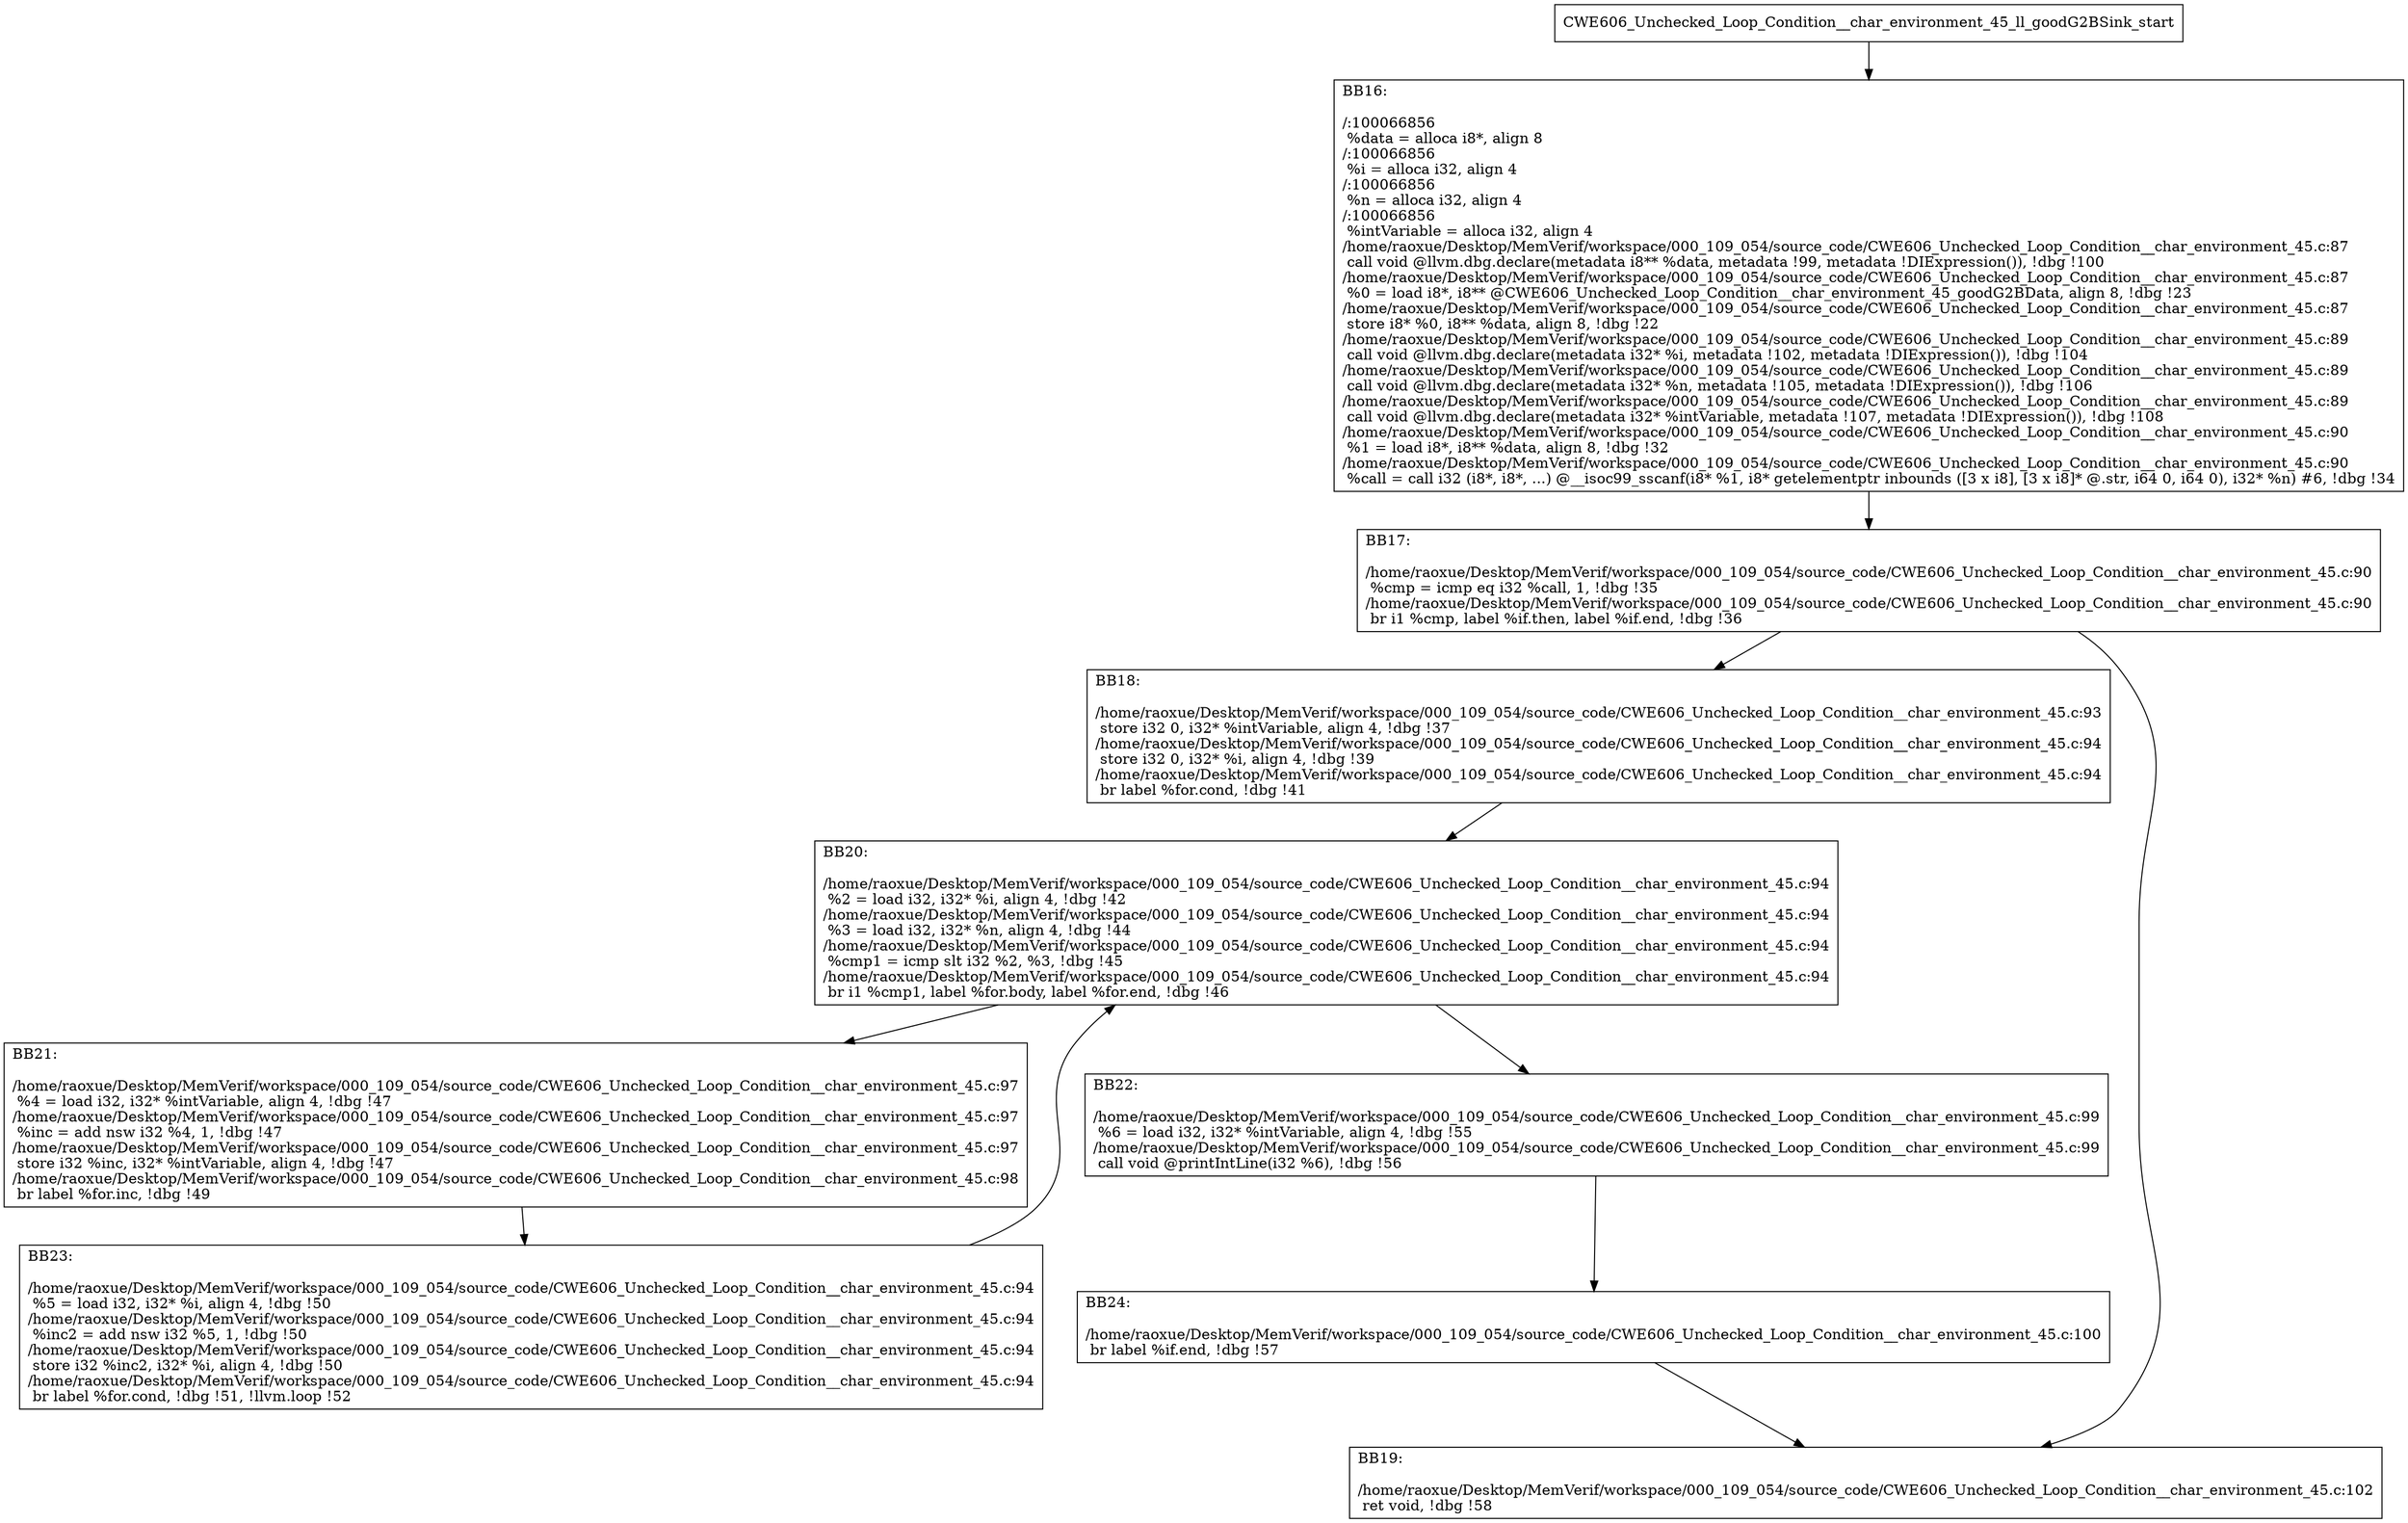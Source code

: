digraph "CFG for'CWE606_Unchecked_Loop_Condition__char_environment_45_ll_goodG2BSink' function" {
	BBCWE606_Unchecked_Loop_Condition__char_environment_45_ll_goodG2BSink_start[shape=record,label="{CWE606_Unchecked_Loop_Condition__char_environment_45_ll_goodG2BSink_start}"];
	BBCWE606_Unchecked_Loop_Condition__char_environment_45_ll_goodG2BSink_start-> CWE606_Unchecked_Loop_Condition__char_environment_45_ll_goodG2BSinkBB16;
	CWE606_Unchecked_Loop_Condition__char_environment_45_ll_goodG2BSinkBB16 [shape=record, label="{BB16:\l\l/:100066856\l
  %data = alloca i8*, align 8\l
/:100066856\l
  %i = alloca i32, align 4\l
/:100066856\l
  %n = alloca i32, align 4\l
/:100066856\l
  %intVariable = alloca i32, align 4\l
/home/raoxue/Desktop/MemVerif/workspace/000_109_054/source_code/CWE606_Unchecked_Loop_Condition__char_environment_45.c:87\l
  call void @llvm.dbg.declare(metadata i8** %data, metadata !99, metadata !DIExpression()), !dbg !100\l
/home/raoxue/Desktop/MemVerif/workspace/000_109_054/source_code/CWE606_Unchecked_Loop_Condition__char_environment_45.c:87\l
  %0 = load i8*, i8** @CWE606_Unchecked_Loop_Condition__char_environment_45_goodG2BData, align 8, !dbg !23\l
/home/raoxue/Desktop/MemVerif/workspace/000_109_054/source_code/CWE606_Unchecked_Loop_Condition__char_environment_45.c:87\l
  store i8* %0, i8** %data, align 8, !dbg !22\l
/home/raoxue/Desktop/MemVerif/workspace/000_109_054/source_code/CWE606_Unchecked_Loop_Condition__char_environment_45.c:89\l
  call void @llvm.dbg.declare(metadata i32* %i, metadata !102, metadata !DIExpression()), !dbg !104\l
/home/raoxue/Desktop/MemVerif/workspace/000_109_054/source_code/CWE606_Unchecked_Loop_Condition__char_environment_45.c:89\l
  call void @llvm.dbg.declare(metadata i32* %n, metadata !105, metadata !DIExpression()), !dbg !106\l
/home/raoxue/Desktop/MemVerif/workspace/000_109_054/source_code/CWE606_Unchecked_Loop_Condition__char_environment_45.c:89\l
  call void @llvm.dbg.declare(metadata i32* %intVariable, metadata !107, metadata !DIExpression()), !dbg !108\l
/home/raoxue/Desktop/MemVerif/workspace/000_109_054/source_code/CWE606_Unchecked_Loop_Condition__char_environment_45.c:90\l
  %1 = load i8*, i8** %data, align 8, !dbg !32\l
/home/raoxue/Desktop/MemVerif/workspace/000_109_054/source_code/CWE606_Unchecked_Loop_Condition__char_environment_45.c:90\l
  %call = call i32 (i8*, i8*, ...) @__isoc99_sscanf(i8* %1, i8* getelementptr inbounds ([3 x i8], [3 x i8]* @.str, i64 0, i64 0), i32* %n) #6, !dbg !34\l
}"];
	CWE606_Unchecked_Loop_Condition__char_environment_45_ll_goodG2BSinkBB16-> CWE606_Unchecked_Loop_Condition__char_environment_45_ll_goodG2BSinkBB17;
	CWE606_Unchecked_Loop_Condition__char_environment_45_ll_goodG2BSinkBB17 [shape=record, label="{BB17:\l\l/home/raoxue/Desktop/MemVerif/workspace/000_109_054/source_code/CWE606_Unchecked_Loop_Condition__char_environment_45.c:90\l
  %cmp = icmp eq i32 %call, 1, !dbg !35\l
/home/raoxue/Desktop/MemVerif/workspace/000_109_054/source_code/CWE606_Unchecked_Loop_Condition__char_environment_45.c:90\l
  br i1 %cmp, label %if.then, label %if.end, !dbg !36\l
}"];
	CWE606_Unchecked_Loop_Condition__char_environment_45_ll_goodG2BSinkBB17-> CWE606_Unchecked_Loop_Condition__char_environment_45_ll_goodG2BSinkBB18;
	CWE606_Unchecked_Loop_Condition__char_environment_45_ll_goodG2BSinkBB17-> CWE606_Unchecked_Loop_Condition__char_environment_45_ll_goodG2BSinkBB19;
	CWE606_Unchecked_Loop_Condition__char_environment_45_ll_goodG2BSinkBB18 [shape=record, label="{BB18:\l\l/home/raoxue/Desktop/MemVerif/workspace/000_109_054/source_code/CWE606_Unchecked_Loop_Condition__char_environment_45.c:93\l
  store i32 0, i32* %intVariable, align 4, !dbg !37\l
/home/raoxue/Desktop/MemVerif/workspace/000_109_054/source_code/CWE606_Unchecked_Loop_Condition__char_environment_45.c:94\l
  store i32 0, i32* %i, align 4, !dbg !39\l
/home/raoxue/Desktop/MemVerif/workspace/000_109_054/source_code/CWE606_Unchecked_Loop_Condition__char_environment_45.c:94\l
  br label %for.cond, !dbg !41\l
}"];
	CWE606_Unchecked_Loop_Condition__char_environment_45_ll_goodG2BSinkBB18-> CWE606_Unchecked_Loop_Condition__char_environment_45_ll_goodG2BSinkBB20;
	CWE606_Unchecked_Loop_Condition__char_environment_45_ll_goodG2BSinkBB20 [shape=record, label="{BB20:\l\l/home/raoxue/Desktop/MemVerif/workspace/000_109_054/source_code/CWE606_Unchecked_Loop_Condition__char_environment_45.c:94\l
  %2 = load i32, i32* %i, align 4, !dbg !42\l
/home/raoxue/Desktop/MemVerif/workspace/000_109_054/source_code/CWE606_Unchecked_Loop_Condition__char_environment_45.c:94\l
  %3 = load i32, i32* %n, align 4, !dbg !44\l
/home/raoxue/Desktop/MemVerif/workspace/000_109_054/source_code/CWE606_Unchecked_Loop_Condition__char_environment_45.c:94\l
  %cmp1 = icmp slt i32 %2, %3, !dbg !45\l
/home/raoxue/Desktop/MemVerif/workspace/000_109_054/source_code/CWE606_Unchecked_Loop_Condition__char_environment_45.c:94\l
  br i1 %cmp1, label %for.body, label %for.end, !dbg !46\l
}"];
	CWE606_Unchecked_Loop_Condition__char_environment_45_ll_goodG2BSinkBB20-> CWE606_Unchecked_Loop_Condition__char_environment_45_ll_goodG2BSinkBB21;
	CWE606_Unchecked_Loop_Condition__char_environment_45_ll_goodG2BSinkBB20-> CWE606_Unchecked_Loop_Condition__char_environment_45_ll_goodG2BSinkBB22;
	CWE606_Unchecked_Loop_Condition__char_environment_45_ll_goodG2BSinkBB21 [shape=record, label="{BB21:\l\l/home/raoxue/Desktop/MemVerif/workspace/000_109_054/source_code/CWE606_Unchecked_Loop_Condition__char_environment_45.c:97\l
  %4 = load i32, i32* %intVariable, align 4, !dbg !47\l
/home/raoxue/Desktop/MemVerif/workspace/000_109_054/source_code/CWE606_Unchecked_Loop_Condition__char_environment_45.c:97\l
  %inc = add nsw i32 %4, 1, !dbg !47\l
/home/raoxue/Desktop/MemVerif/workspace/000_109_054/source_code/CWE606_Unchecked_Loop_Condition__char_environment_45.c:97\l
  store i32 %inc, i32* %intVariable, align 4, !dbg !47\l
/home/raoxue/Desktop/MemVerif/workspace/000_109_054/source_code/CWE606_Unchecked_Loop_Condition__char_environment_45.c:98\l
  br label %for.inc, !dbg !49\l
}"];
	CWE606_Unchecked_Loop_Condition__char_environment_45_ll_goodG2BSinkBB21-> CWE606_Unchecked_Loop_Condition__char_environment_45_ll_goodG2BSinkBB23;
	CWE606_Unchecked_Loop_Condition__char_environment_45_ll_goodG2BSinkBB23 [shape=record, label="{BB23:\l\l/home/raoxue/Desktop/MemVerif/workspace/000_109_054/source_code/CWE606_Unchecked_Loop_Condition__char_environment_45.c:94\l
  %5 = load i32, i32* %i, align 4, !dbg !50\l
/home/raoxue/Desktop/MemVerif/workspace/000_109_054/source_code/CWE606_Unchecked_Loop_Condition__char_environment_45.c:94\l
  %inc2 = add nsw i32 %5, 1, !dbg !50\l
/home/raoxue/Desktop/MemVerif/workspace/000_109_054/source_code/CWE606_Unchecked_Loop_Condition__char_environment_45.c:94\l
  store i32 %inc2, i32* %i, align 4, !dbg !50\l
/home/raoxue/Desktop/MemVerif/workspace/000_109_054/source_code/CWE606_Unchecked_Loop_Condition__char_environment_45.c:94\l
  br label %for.cond, !dbg !51, !llvm.loop !52\l
}"];
	CWE606_Unchecked_Loop_Condition__char_environment_45_ll_goodG2BSinkBB23-> CWE606_Unchecked_Loop_Condition__char_environment_45_ll_goodG2BSinkBB20;
	CWE606_Unchecked_Loop_Condition__char_environment_45_ll_goodG2BSinkBB22 [shape=record, label="{BB22:\l\l/home/raoxue/Desktop/MemVerif/workspace/000_109_054/source_code/CWE606_Unchecked_Loop_Condition__char_environment_45.c:99\l
  %6 = load i32, i32* %intVariable, align 4, !dbg !55\l
/home/raoxue/Desktop/MemVerif/workspace/000_109_054/source_code/CWE606_Unchecked_Loop_Condition__char_environment_45.c:99\l
  call void @printIntLine(i32 %6), !dbg !56\l
}"];
	CWE606_Unchecked_Loop_Condition__char_environment_45_ll_goodG2BSinkBB22-> CWE606_Unchecked_Loop_Condition__char_environment_45_ll_goodG2BSinkBB24;
	CWE606_Unchecked_Loop_Condition__char_environment_45_ll_goodG2BSinkBB24 [shape=record, label="{BB24:\l\l/home/raoxue/Desktop/MemVerif/workspace/000_109_054/source_code/CWE606_Unchecked_Loop_Condition__char_environment_45.c:100\l
  br label %if.end, !dbg !57\l
}"];
	CWE606_Unchecked_Loop_Condition__char_environment_45_ll_goodG2BSinkBB24-> CWE606_Unchecked_Loop_Condition__char_environment_45_ll_goodG2BSinkBB19;
	CWE606_Unchecked_Loop_Condition__char_environment_45_ll_goodG2BSinkBB19 [shape=record, label="{BB19:\l\l/home/raoxue/Desktop/MemVerif/workspace/000_109_054/source_code/CWE606_Unchecked_Loop_Condition__char_environment_45.c:102\l
  ret void, !dbg !58\l
}"];
}

